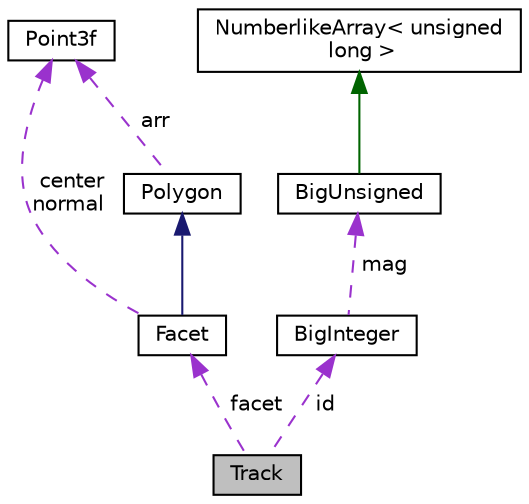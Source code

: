 digraph "Track"
{
  edge [fontname="Helvetica",fontsize="10",labelfontname="Helvetica",labelfontsize="10"];
  node [fontname="Helvetica",fontsize="10",shape=record];
  Node3 [label="Track",height=0.2,width=0.4,color="black", fillcolor="grey75", style="filled", fontcolor="black"];
  Node4 -> Node3 [dir="back",color="darkorchid3",fontsize="10",style="dashed",label=" facet" ,fontname="Helvetica"];
  Node4 [label="Facet",height=0.2,width=0.4,color="black", fillcolor="white", style="filled",URL="$class_facet.html"];
  Node5 -> Node4 [dir="back",color="midnightblue",fontsize="10",style="solid",fontname="Helvetica"];
  Node5 [label="Polygon",height=0.2,width=0.4,color="black", fillcolor="white", style="filled",URL="$class_polygon.html",tooltip="Polygon consisted of 3-coordinate vertices. "];
  Node6 -> Node5 [dir="back",color="darkorchid3",fontsize="10",style="dashed",label=" arr" ,fontname="Helvetica"];
  Node6 [label="Point3f",height=0.2,width=0.4,color="black", fillcolor="white", style="filled",URL="$struct_point3f.html",tooltip="The Point3 struct 3D coordinate point. "];
  Node6 -> Node4 [dir="back",color="darkorchid3",fontsize="10",style="dashed",label=" center\nnormal" ,fontname="Helvetica"];
  Node7 -> Node3 [dir="back",color="darkorchid3",fontsize="10",style="dashed",label=" id" ,fontname="Helvetica"];
  Node7 [label="BigInteger",height=0.2,width=0.4,color="black", fillcolor="white", style="filled",URL="$class_big_integer.html"];
  Node8 -> Node7 [dir="back",color="darkorchid3",fontsize="10",style="dashed",label=" mag" ,fontname="Helvetica"];
  Node8 [label="BigUnsigned",height=0.2,width=0.4,color="black", fillcolor="white", style="filled",URL="$class_big_unsigned.html"];
  Node9 -> Node8 [dir="back",color="darkgreen",fontsize="10",style="solid",fontname="Helvetica"];
  Node9 [label="NumberlikeArray\< unsigned\l long \>",height=0.2,width=0.4,color="black", fillcolor="white", style="filled",URL="$class_numberlike_array.html"];
}
